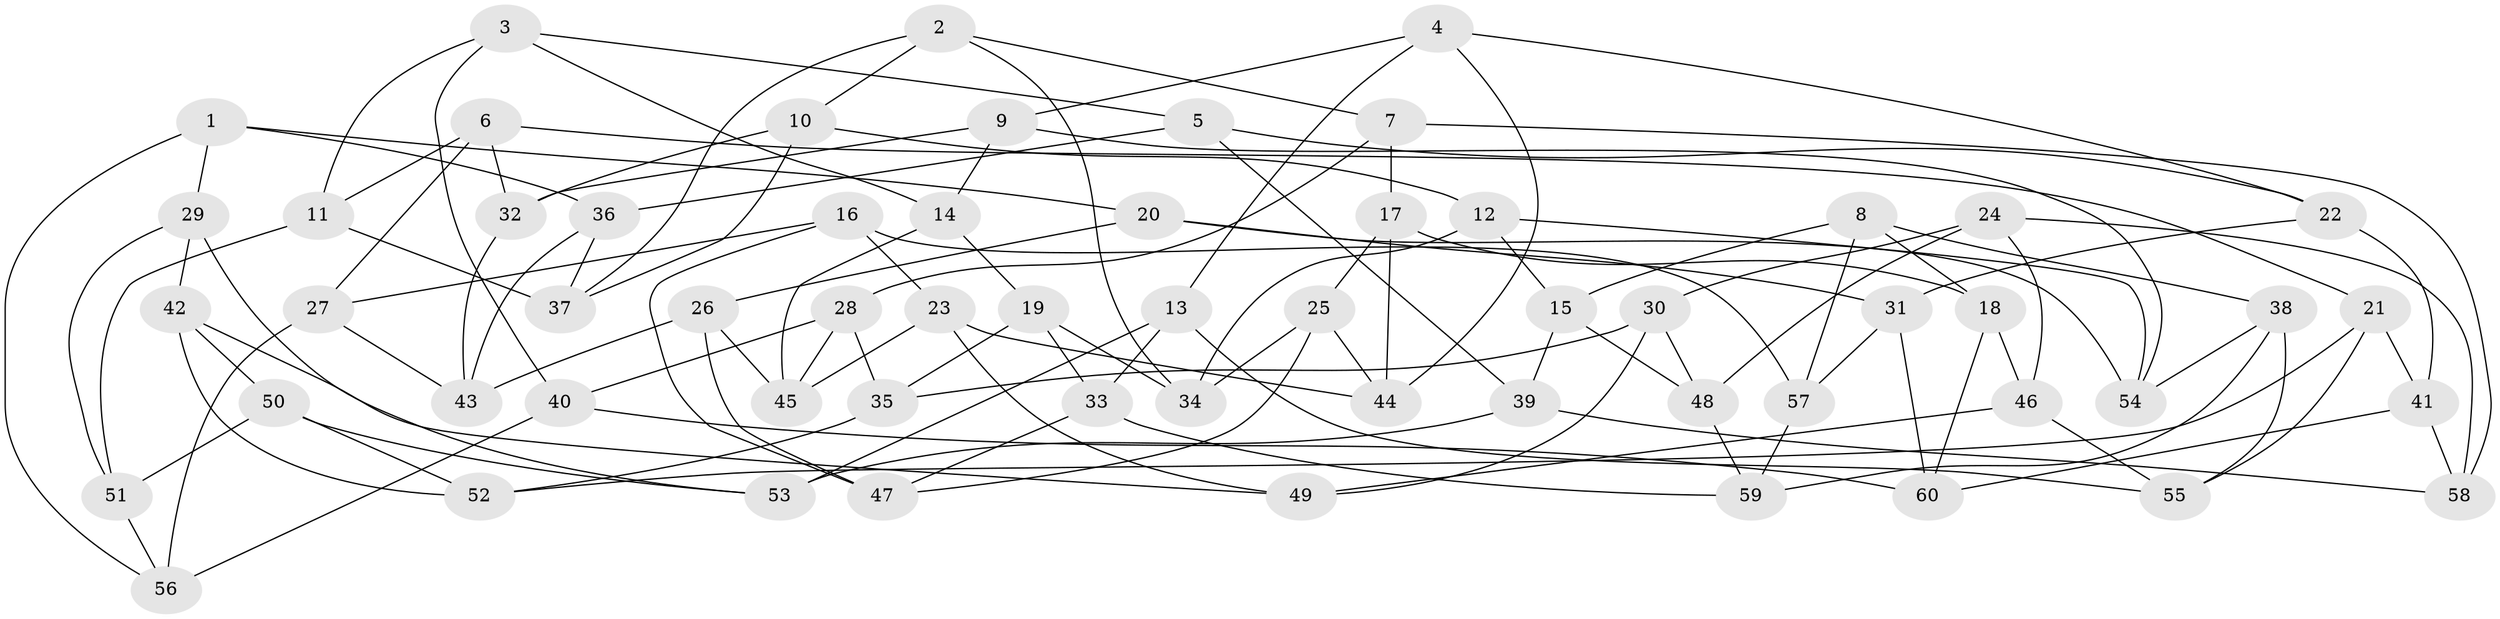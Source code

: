 // coarse degree distribution, {4: 0.8372093023255814, 10: 0.023255813953488372, 3: 0.06976744186046512, 8: 0.046511627906976744, 11: 0.023255813953488372}
// Generated by graph-tools (version 1.1) at 2025/53/03/04/25 22:53:46]
// undirected, 60 vertices, 120 edges
graph export_dot {
  node [color=gray90,style=filled];
  1;
  2;
  3;
  4;
  5;
  6;
  7;
  8;
  9;
  10;
  11;
  12;
  13;
  14;
  15;
  16;
  17;
  18;
  19;
  20;
  21;
  22;
  23;
  24;
  25;
  26;
  27;
  28;
  29;
  30;
  31;
  32;
  33;
  34;
  35;
  36;
  37;
  38;
  39;
  40;
  41;
  42;
  43;
  44;
  45;
  46;
  47;
  48;
  49;
  50;
  51;
  52;
  53;
  54;
  55;
  56;
  57;
  58;
  59;
  60;
  1 -- 20;
  1 -- 29;
  1 -- 56;
  1 -- 36;
  2 -- 10;
  2 -- 34;
  2 -- 37;
  2 -- 7;
  3 -- 14;
  3 -- 40;
  3 -- 11;
  3 -- 5;
  4 -- 22;
  4 -- 44;
  4 -- 13;
  4 -- 9;
  5 -- 36;
  5 -- 39;
  5 -- 22;
  6 -- 32;
  6 -- 11;
  6 -- 27;
  6 -- 21;
  7 -- 58;
  7 -- 17;
  7 -- 28;
  8 -- 18;
  8 -- 15;
  8 -- 57;
  8 -- 38;
  9 -- 14;
  9 -- 54;
  9 -- 32;
  10 -- 32;
  10 -- 37;
  10 -- 12;
  11 -- 37;
  11 -- 51;
  12 -- 15;
  12 -- 54;
  12 -- 34;
  13 -- 33;
  13 -- 53;
  13 -- 55;
  14 -- 19;
  14 -- 45;
  15 -- 48;
  15 -- 39;
  16 -- 57;
  16 -- 27;
  16 -- 47;
  16 -- 23;
  17 -- 25;
  17 -- 18;
  17 -- 44;
  18 -- 60;
  18 -- 46;
  19 -- 34;
  19 -- 33;
  19 -- 35;
  20 -- 26;
  20 -- 31;
  20 -- 54;
  21 -- 52;
  21 -- 55;
  21 -- 41;
  22 -- 31;
  22 -- 41;
  23 -- 44;
  23 -- 49;
  23 -- 45;
  24 -- 46;
  24 -- 30;
  24 -- 58;
  24 -- 48;
  25 -- 34;
  25 -- 44;
  25 -- 47;
  26 -- 43;
  26 -- 45;
  26 -- 47;
  27 -- 43;
  27 -- 56;
  28 -- 45;
  28 -- 40;
  28 -- 35;
  29 -- 51;
  29 -- 42;
  29 -- 53;
  30 -- 49;
  30 -- 48;
  30 -- 35;
  31 -- 60;
  31 -- 57;
  32 -- 43;
  33 -- 47;
  33 -- 59;
  35 -- 52;
  36 -- 43;
  36 -- 37;
  38 -- 55;
  38 -- 59;
  38 -- 54;
  39 -- 53;
  39 -- 58;
  40 -- 56;
  40 -- 60;
  41 -- 60;
  41 -- 58;
  42 -- 50;
  42 -- 49;
  42 -- 52;
  46 -- 55;
  46 -- 49;
  48 -- 59;
  50 -- 53;
  50 -- 51;
  50 -- 52;
  51 -- 56;
  57 -- 59;
}
